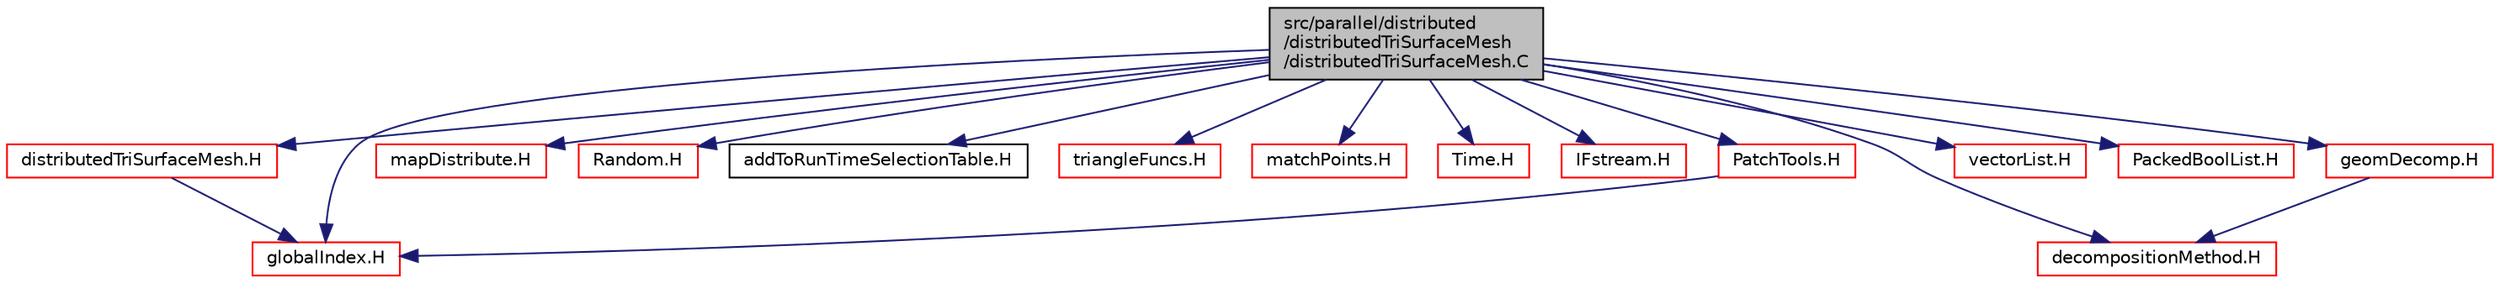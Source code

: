 digraph "src/parallel/distributed/distributedTriSurfaceMesh/distributedTriSurfaceMesh.C"
{
  bgcolor="transparent";
  edge [fontname="Helvetica",fontsize="10",labelfontname="Helvetica",labelfontsize="10"];
  node [fontname="Helvetica",fontsize="10",shape=record];
  Node0 [label="src/parallel/distributed\l/distributedTriSurfaceMesh\l/distributedTriSurfaceMesh.C",height=0.2,width=0.4,color="black", fillcolor="grey75", style="filled", fontcolor="black"];
  Node0 -> Node1 [color="midnightblue",fontsize="10",style="solid",fontname="Helvetica"];
  Node1 [label="distributedTriSurfaceMesh.H",height=0.2,width=0.4,color="red",URL="$a13949.html"];
  Node1 -> Node232 [color="midnightblue",fontsize="10",style="solid",fontname="Helvetica"];
  Node232 [label="globalIndex.H",height=0.2,width=0.4,color="red",URL="$a12281.html"];
  Node0 -> Node235 [color="midnightblue",fontsize="10",style="solid",fontname="Helvetica"];
  Node235 [label="mapDistribute.H",height=0.2,width=0.4,color="red",URL="$a12335.html"];
  Node0 -> Node165 [color="midnightblue",fontsize="10",style="solid",fontname="Helvetica"];
  Node165 [label="Random.H",height=0.2,width=0.4,color="red",URL="$a13259.html"];
  Node0 -> Node251 [color="midnightblue",fontsize="10",style="solid",fontname="Helvetica"];
  Node251 [label="addToRunTimeSelectionTable.H",height=0.2,width=0.4,color="black",URL="$a09989.html",tooltip="Macros for easy insertion into run-time selection tables. "];
  Node0 -> Node252 [color="midnightblue",fontsize="10",style="solid",fontname="Helvetica"];
  Node252 [label="triangleFuncs.H",height=0.2,width=0.4,color="red",URL="$a08924.html"];
  Node0 -> Node253 [color="midnightblue",fontsize="10",style="solid",fontname="Helvetica"];
  Node253 [label="matchPoints.H",height=0.2,width=0.4,color="red",URL="$a12140.html",tooltip="Determine correspondence between points. See below. "];
  Node0 -> Node232 [color="midnightblue",fontsize="10",style="solid",fontname="Helvetica"];
  Node0 -> Node254 [color="midnightblue",fontsize="10",style="solid",fontname="Helvetica"];
  Node254 [label="Time.H",height=0.2,width=0.4,color="red",URL="$a10025.html"];
  Node0 -> Node292 [color="midnightblue",fontsize="10",style="solid",fontname="Helvetica"];
  Node292 [label="IFstream.H",height=0.2,width=0.4,color="red",URL="$a09785.html"];
  Node0 -> Node294 [color="midnightblue",fontsize="10",style="solid",fontname="Helvetica"];
  Node294 [label="decompositionMethod.H",height=0.2,width=0.4,color="red",URL="$a13883.html"];
  Node0 -> Node333 [color="midnightblue",fontsize="10",style="solid",fontname="Helvetica"];
  Node333 [label="geomDecomp.H",height=0.2,width=0.4,color="red",URL="$a13889.html"];
  Node333 -> Node294 [color="midnightblue",fontsize="10",style="solid",fontname="Helvetica"];
  Node0 -> Node334 [color="midnightblue",fontsize="10",style="solid",fontname="Helvetica"];
  Node334 [label="vectorList.H",height=0.2,width=0.4,color="red",URL="$a13682.html"];
  Node0 -> Node318 [color="midnightblue",fontsize="10",style="solid",fontname="Helvetica"];
  Node318 [label="PackedBoolList.H",height=0.2,width=0.4,color="red",URL="$a09398.html"];
  Node0 -> Node335 [color="midnightblue",fontsize="10",style="solid",fontname="Helvetica"];
  Node335 [label="PatchTools.H",height=0.2,width=0.4,color="red",URL="$a12620.html"];
  Node335 -> Node232 [color="midnightblue",fontsize="10",style="solid",fontname="Helvetica"];
}
